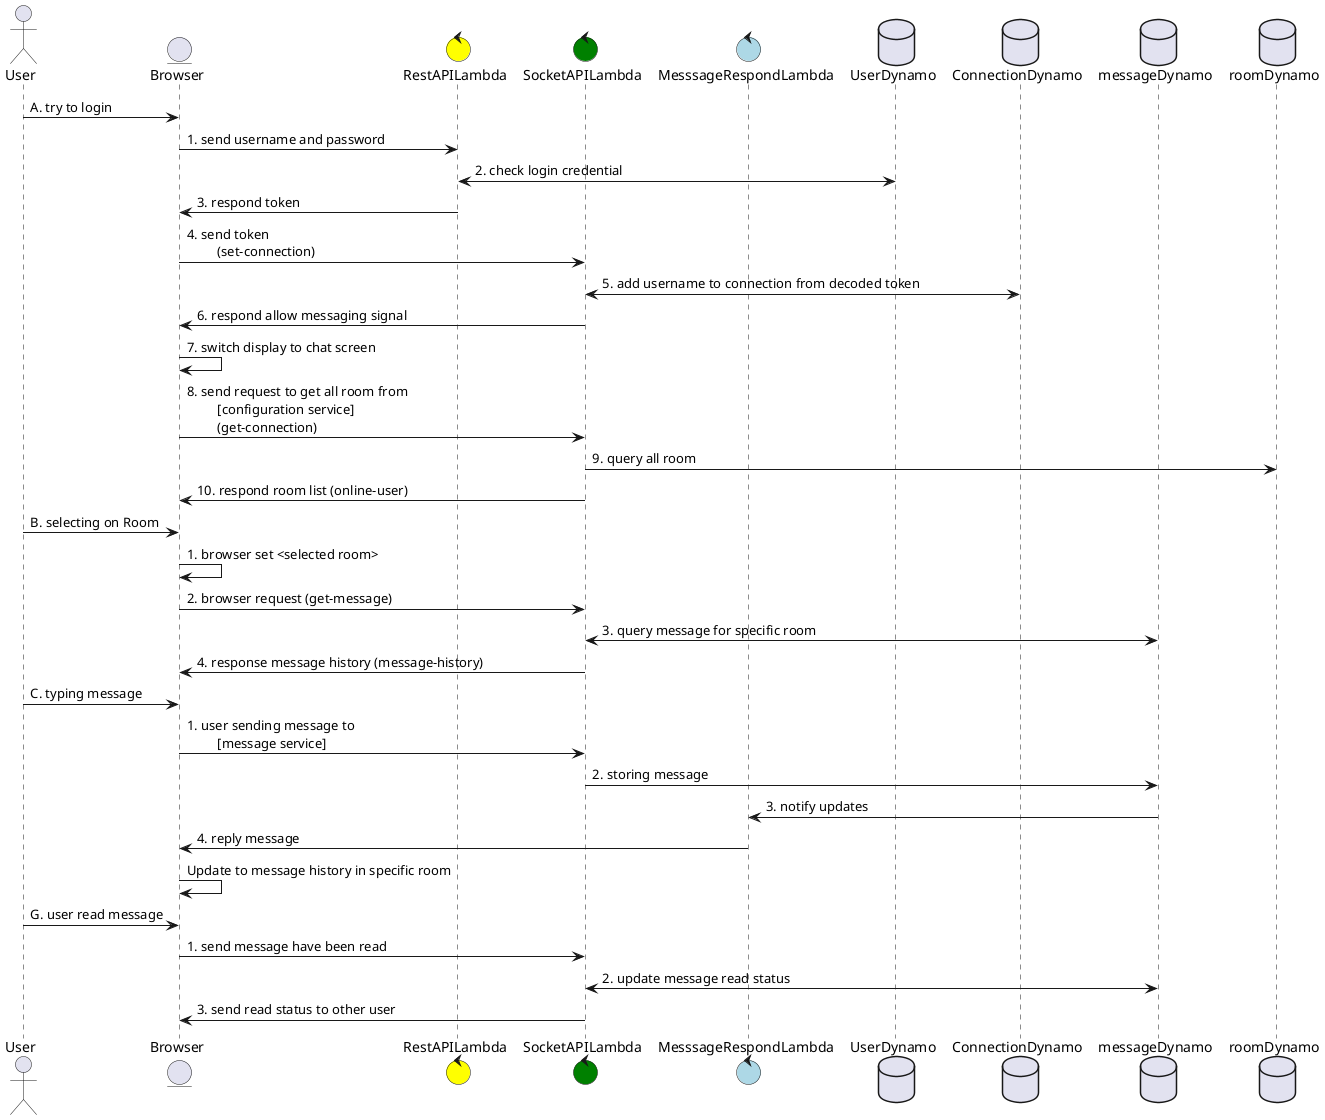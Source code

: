 @startuml
'!theme spacelab
actor       User
Entity     Browser
control     RestAPILambda #yellow
control     SocketAPILambda #green
control     MesssageRespondLambda #lightblue
database    UserDynamo
database    ConnectionDynamo
database    messageDynamo
database    roomDynamo

User -> Browser : A. try to login
Browser -> RestAPILambda : 1. send username and password
RestAPILambda <-> UserDynamo: 2. check login credential
'RestAPILambda --> Browser: respond 401
RestAPILambda -> Browser: 3. respond token
Browser -> SocketAPILambda: 4. send token \n\t (set-connection)
SocketAPILambda <-> ConnectionDynamo : 5. add username to connection from decoded token
SocketAPILambda -> Browser: 6. respond allow messaging signal

Browser -> Browser: 7. switch display to chat screen
Browser -> SocketAPILambda: 8. send request to get all room from \n\t [configuration service] \n\t (get-connection)
SocketAPILambda -> roomDynamo: 9. query all room
Browser <- SocketAPILambda: 10. respond room list (online-user)


User -> Browser: B. selecting on Room
Browser -> Browser: 1. browser set <selected room>
Browser -> SocketAPILambda: 2. browser request (get-message)
SocketAPILambda <-> messageDynamo: 3. query message for specific room
Browser <- SocketAPILambda: 4. response message history (message-history)

User -> Browser: C. typing message
Browser -> SocketAPILambda: 1. user sending message to \n\t [message service]
SocketAPILambda -> messageDynamo: 2. storing message
messageDynamo -> MesssageRespondLambda : 3. notify updates
MesssageRespondLambda -> Browser: 4. reply message
Browser -> Browser: Update to message history in specific room

User -> Browser: G. user read message
Browser -> SocketAPILambda: 1. send message have been read
SocketAPILambda <-> messageDynamo: 2. update message read status
Browser <- SocketAPILambda: 3. send read status to other user
@enduml
